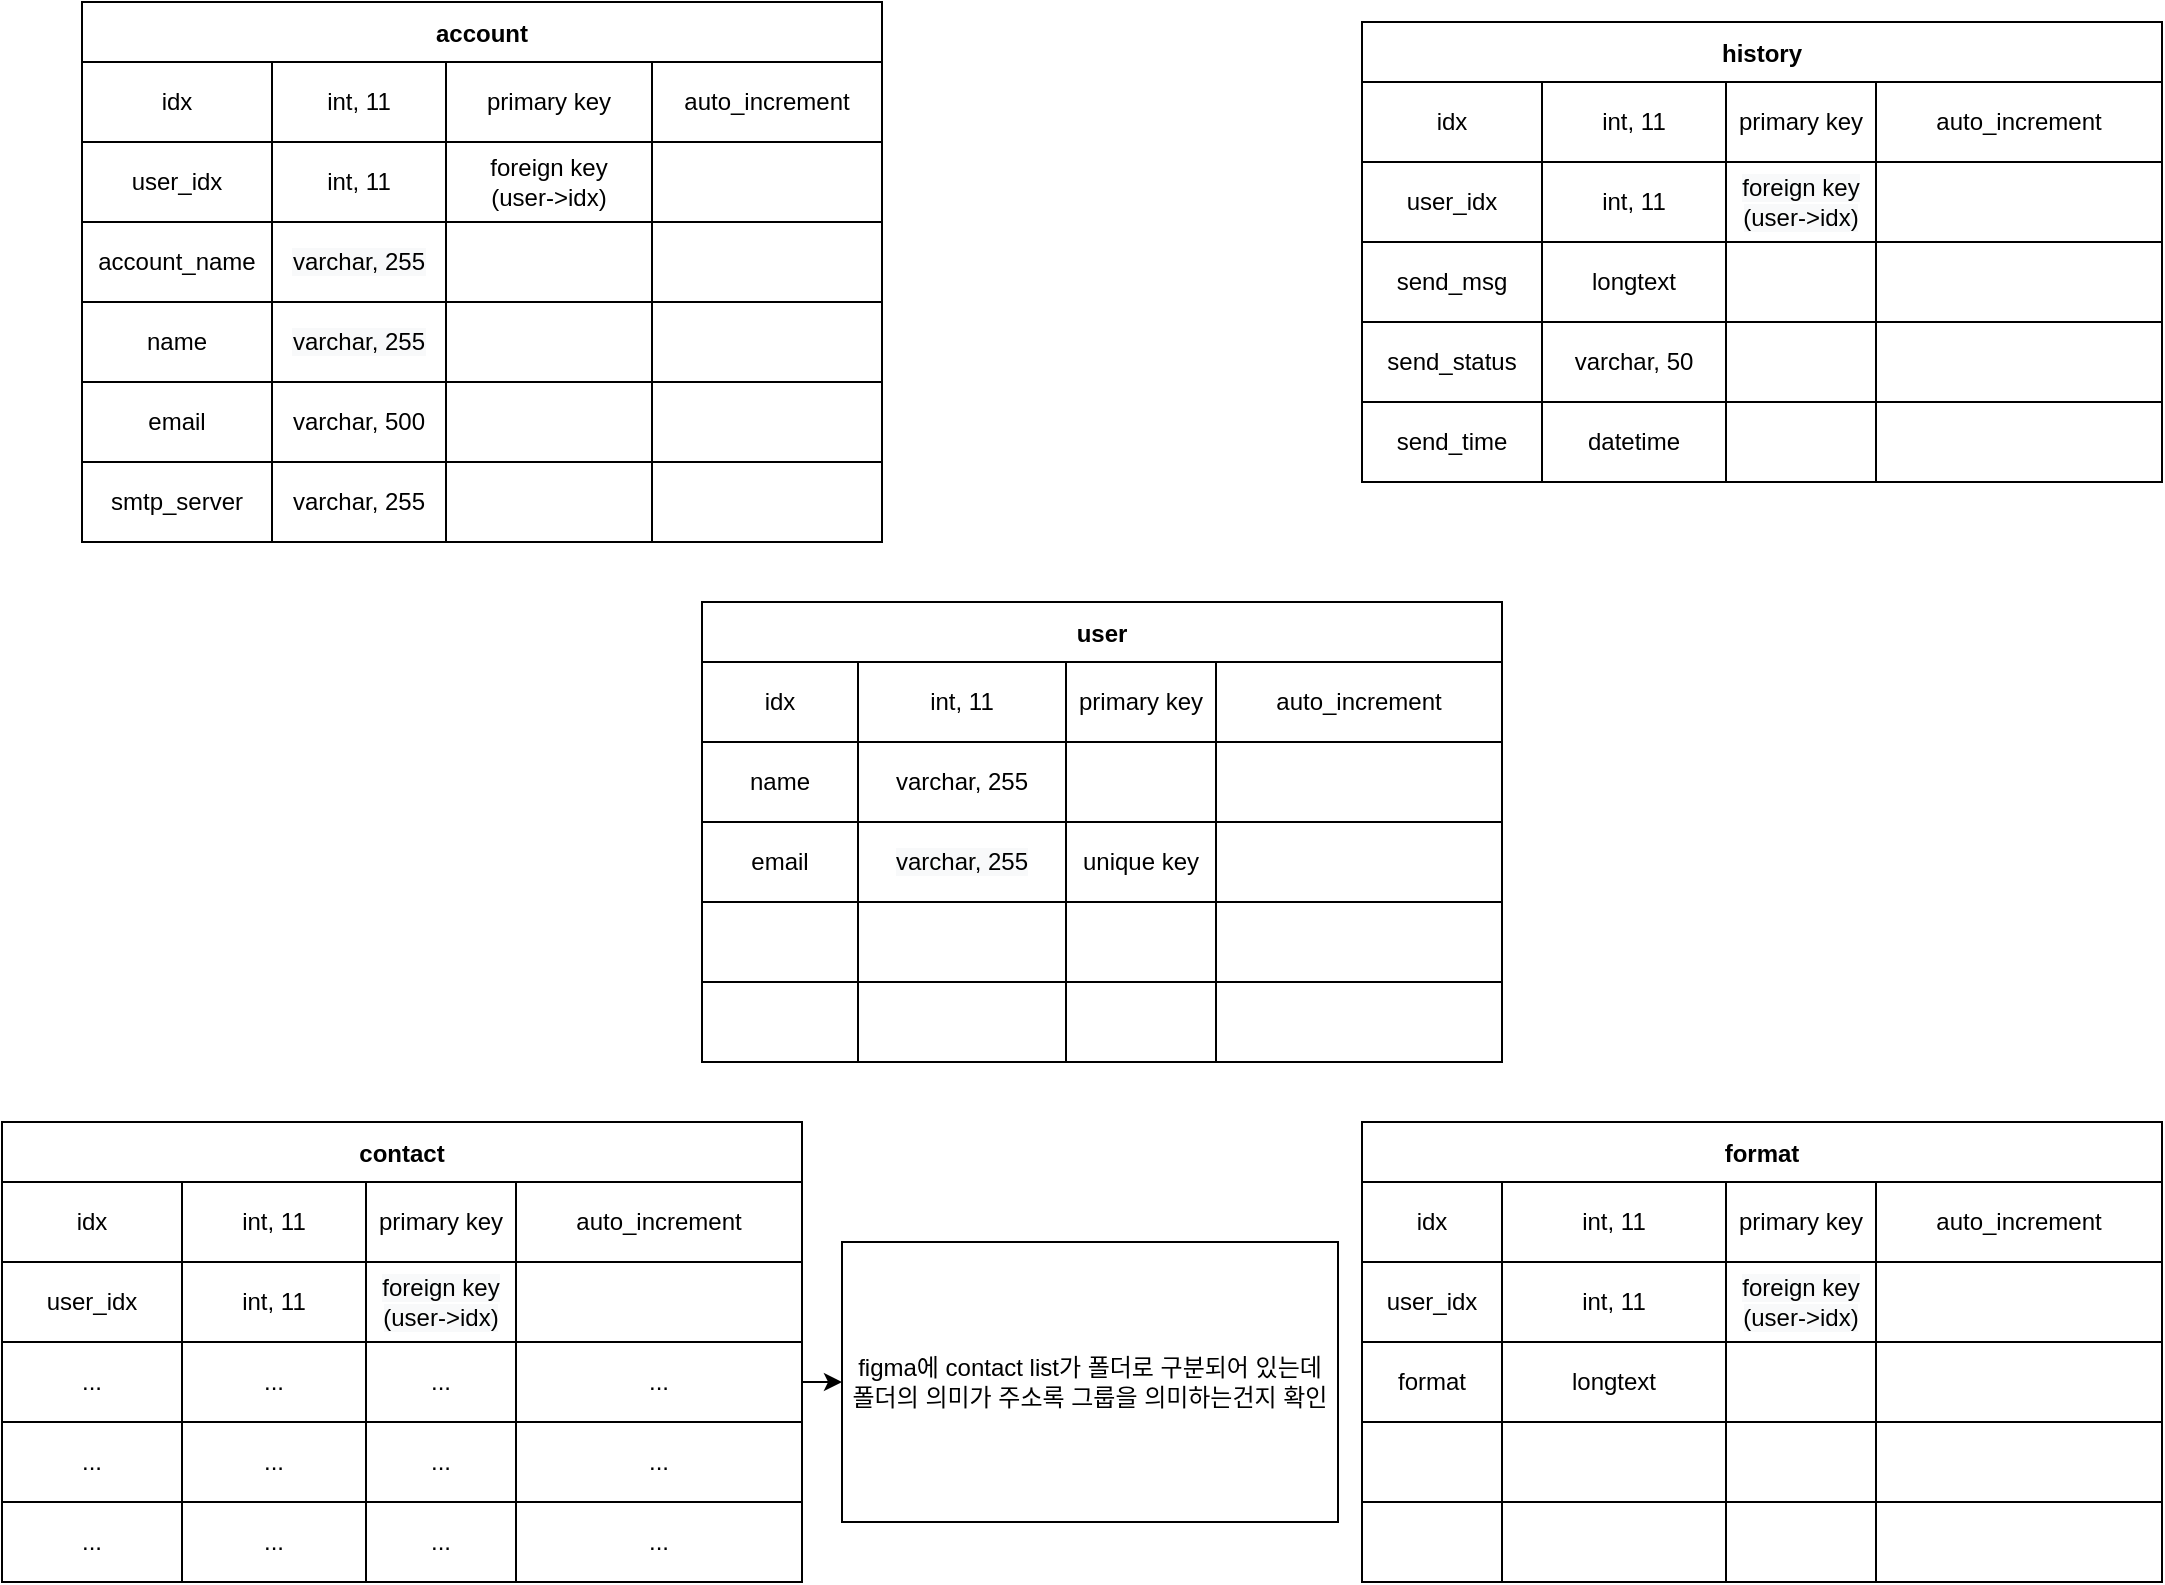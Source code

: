<mxfile version="16.5.6" type="github">
  <diagram id="C5RBs43oDa-KdzZeNtuy" name="Page-1">
    <mxGraphModel dx="1940" dy="977" grid="1" gridSize="10" guides="1" tooltips="1" connect="1" arrows="1" fold="1" page="1" pageScale="1" pageWidth="1169" pageHeight="827" math="0" shadow="0">
      <root>
        <mxCell id="WIyWlLk6GJQsqaUBKTNV-0" />
        <mxCell id="WIyWlLk6GJQsqaUBKTNV-1" parent="WIyWlLk6GJQsqaUBKTNV-0" />
        <mxCell id="2FO-cbHF64QwQG2iVxsK-18" value="figma에 contact list가 폴더로 구분되어 있는데 &lt;br&gt;폴더의 의미가 주소록 그룹을 의미하는건지 확인" style="rounded=0;whiteSpace=wrap;html=1;" vertex="1" parent="WIyWlLk6GJQsqaUBKTNV-1">
          <mxGeometry x="470" y="630" width="248" height="140" as="geometry" />
        </mxCell>
        <mxCell id="2FO-cbHF64QwQG2iVxsK-30" value="user" style="shape=table;startSize=30;container=1;collapsible=0;childLayout=tableLayout;fontStyle=1;align=center;" vertex="1" parent="WIyWlLk6GJQsqaUBKTNV-1">
          <mxGeometry x="400" y="310" width="400" height="230" as="geometry" />
        </mxCell>
        <mxCell id="2FO-cbHF64QwQG2iVxsK-31" value="" style="shape=tableRow;horizontal=0;startSize=0;swimlaneHead=0;swimlaneBody=0;top=0;left=0;bottom=0;right=0;collapsible=0;dropTarget=0;fillColor=none;points=[[0,0.5],[1,0.5]];portConstraint=eastwest;" vertex="1" parent="2FO-cbHF64QwQG2iVxsK-30">
          <mxGeometry y="30" width="400" height="40" as="geometry" />
        </mxCell>
        <mxCell id="2FO-cbHF64QwQG2iVxsK-32" value="idx" style="shape=partialRectangle;html=1;whiteSpace=wrap;connectable=0;fillColor=none;top=0;left=0;bottom=0;right=0;overflow=hidden;" vertex="1" parent="2FO-cbHF64QwQG2iVxsK-31">
          <mxGeometry width="78" height="40" as="geometry">
            <mxRectangle width="78" height="40" as="alternateBounds" />
          </mxGeometry>
        </mxCell>
        <mxCell id="2FO-cbHF64QwQG2iVxsK-33" value="int, 11" style="shape=partialRectangle;html=1;whiteSpace=wrap;connectable=0;fillColor=none;top=0;left=0;bottom=0;right=0;overflow=hidden;" vertex="1" parent="2FO-cbHF64QwQG2iVxsK-31">
          <mxGeometry x="78" width="104" height="40" as="geometry">
            <mxRectangle width="104" height="40" as="alternateBounds" />
          </mxGeometry>
        </mxCell>
        <mxCell id="2FO-cbHF64QwQG2iVxsK-34" value="primary key" style="shape=partialRectangle;html=1;whiteSpace=wrap;connectable=0;fillColor=none;top=0;left=0;bottom=0;right=0;overflow=hidden;" vertex="1" parent="2FO-cbHF64QwQG2iVxsK-31">
          <mxGeometry x="182" width="75" height="40" as="geometry">
            <mxRectangle width="75" height="40" as="alternateBounds" />
          </mxGeometry>
        </mxCell>
        <mxCell id="2FO-cbHF64QwQG2iVxsK-80" value="auto_increment" style="shape=partialRectangle;html=1;whiteSpace=wrap;connectable=0;fillColor=none;top=0;left=0;bottom=0;right=0;overflow=hidden;" vertex="1" parent="2FO-cbHF64QwQG2iVxsK-31">
          <mxGeometry x="257" width="143" height="40" as="geometry">
            <mxRectangle width="143" height="40" as="alternateBounds" />
          </mxGeometry>
        </mxCell>
        <mxCell id="2FO-cbHF64QwQG2iVxsK-54" value="" style="shape=tableRow;horizontal=0;startSize=0;swimlaneHead=0;swimlaneBody=0;top=0;left=0;bottom=0;right=0;collapsible=0;dropTarget=0;fillColor=none;points=[[0,0.5],[1,0.5]];portConstraint=eastwest;" vertex="1" parent="2FO-cbHF64QwQG2iVxsK-30">
          <mxGeometry y="70" width="400" height="40" as="geometry" />
        </mxCell>
        <mxCell id="2FO-cbHF64QwQG2iVxsK-55" value="name" style="shape=partialRectangle;html=1;whiteSpace=wrap;connectable=0;fillColor=none;top=0;left=0;bottom=0;right=0;overflow=hidden;" vertex="1" parent="2FO-cbHF64QwQG2iVxsK-54">
          <mxGeometry width="78" height="40" as="geometry">
            <mxRectangle width="78" height="40" as="alternateBounds" />
          </mxGeometry>
        </mxCell>
        <mxCell id="2FO-cbHF64QwQG2iVxsK-56" value="varchar, 255" style="shape=partialRectangle;html=1;whiteSpace=wrap;connectable=0;fillColor=none;top=0;left=0;bottom=0;right=0;overflow=hidden;" vertex="1" parent="2FO-cbHF64QwQG2iVxsK-54">
          <mxGeometry x="78" width="104" height="40" as="geometry">
            <mxRectangle width="104" height="40" as="alternateBounds" />
          </mxGeometry>
        </mxCell>
        <mxCell id="2FO-cbHF64QwQG2iVxsK-57" value="" style="shape=partialRectangle;html=1;whiteSpace=wrap;connectable=0;fillColor=none;top=0;left=0;bottom=0;right=0;overflow=hidden;" vertex="1" parent="2FO-cbHF64QwQG2iVxsK-54">
          <mxGeometry x="182" width="75" height="40" as="geometry">
            <mxRectangle width="75" height="40" as="alternateBounds" />
          </mxGeometry>
        </mxCell>
        <mxCell id="2FO-cbHF64QwQG2iVxsK-81" style="shape=partialRectangle;html=1;whiteSpace=wrap;connectable=0;fillColor=none;top=0;left=0;bottom=0;right=0;overflow=hidden;" vertex="1" parent="2FO-cbHF64QwQG2iVxsK-54">
          <mxGeometry x="257" width="143" height="40" as="geometry">
            <mxRectangle width="143" height="40" as="alternateBounds" />
          </mxGeometry>
        </mxCell>
        <mxCell id="2FO-cbHF64QwQG2iVxsK-35" value="" style="shape=tableRow;horizontal=0;startSize=0;swimlaneHead=0;swimlaneBody=0;top=0;left=0;bottom=0;right=0;collapsible=0;dropTarget=0;fillColor=none;points=[[0,0.5],[1,0.5]];portConstraint=eastwest;" vertex="1" parent="2FO-cbHF64QwQG2iVxsK-30">
          <mxGeometry y="110" width="400" height="40" as="geometry" />
        </mxCell>
        <mxCell id="2FO-cbHF64QwQG2iVxsK-36" value="email" style="shape=partialRectangle;html=1;whiteSpace=wrap;connectable=0;fillColor=none;top=0;left=0;bottom=0;right=0;overflow=hidden;" vertex="1" parent="2FO-cbHF64QwQG2iVxsK-35">
          <mxGeometry width="78" height="40" as="geometry">
            <mxRectangle width="78" height="40" as="alternateBounds" />
          </mxGeometry>
        </mxCell>
        <mxCell id="2FO-cbHF64QwQG2iVxsK-37" value="&lt;meta charset=&quot;utf-8&quot;&gt;&lt;span style=&quot;color: rgb(0, 0, 0); font-family: helvetica; font-size: 12px; font-style: normal; font-weight: 400; letter-spacing: normal; text-align: center; text-indent: 0px; text-transform: none; word-spacing: 0px; background-color: rgb(248, 249, 250); display: inline; float: none;&quot;&gt;varchar, 255&lt;/span&gt;" style="shape=partialRectangle;html=1;whiteSpace=wrap;connectable=0;fillColor=none;top=0;left=0;bottom=0;right=0;overflow=hidden;" vertex="1" parent="2FO-cbHF64QwQG2iVxsK-35">
          <mxGeometry x="78" width="104" height="40" as="geometry">
            <mxRectangle width="104" height="40" as="alternateBounds" />
          </mxGeometry>
        </mxCell>
        <mxCell id="2FO-cbHF64QwQG2iVxsK-38" value="&lt;span&gt;unique key&lt;/span&gt;" style="shape=partialRectangle;html=1;whiteSpace=wrap;connectable=0;fillColor=none;top=0;left=0;bottom=0;right=0;overflow=hidden;" vertex="1" parent="2FO-cbHF64QwQG2iVxsK-35">
          <mxGeometry x="182" width="75" height="40" as="geometry">
            <mxRectangle width="75" height="40" as="alternateBounds" />
          </mxGeometry>
        </mxCell>
        <mxCell id="2FO-cbHF64QwQG2iVxsK-82" style="shape=partialRectangle;html=1;whiteSpace=wrap;connectable=0;fillColor=none;top=0;left=0;bottom=0;right=0;overflow=hidden;" vertex="1" parent="2FO-cbHF64QwQG2iVxsK-35">
          <mxGeometry x="257" width="143" height="40" as="geometry">
            <mxRectangle width="143" height="40" as="alternateBounds" />
          </mxGeometry>
        </mxCell>
        <mxCell id="2FO-cbHF64QwQG2iVxsK-39" value="" style="shape=tableRow;horizontal=0;startSize=0;swimlaneHead=0;swimlaneBody=0;top=0;left=0;bottom=0;right=0;collapsible=0;dropTarget=0;fillColor=none;points=[[0,0.5],[1,0.5]];portConstraint=eastwest;" vertex="1" parent="2FO-cbHF64QwQG2iVxsK-30">
          <mxGeometry y="150" width="400" height="40" as="geometry" />
        </mxCell>
        <mxCell id="2FO-cbHF64QwQG2iVxsK-40" value="" style="shape=partialRectangle;html=1;whiteSpace=wrap;connectable=0;fillColor=none;top=0;left=0;bottom=0;right=0;overflow=hidden;" vertex="1" parent="2FO-cbHF64QwQG2iVxsK-39">
          <mxGeometry width="78" height="40" as="geometry">
            <mxRectangle width="78" height="40" as="alternateBounds" />
          </mxGeometry>
        </mxCell>
        <mxCell id="2FO-cbHF64QwQG2iVxsK-41" value="" style="shape=partialRectangle;html=1;whiteSpace=wrap;connectable=0;fillColor=none;top=0;left=0;bottom=0;right=0;overflow=hidden;" vertex="1" parent="2FO-cbHF64QwQG2iVxsK-39">
          <mxGeometry x="78" width="104" height="40" as="geometry">
            <mxRectangle width="104" height="40" as="alternateBounds" />
          </mxGeometry>
        </mxCell>
        <mxCell id="2FO-cbHF64QwQG2iVxsK-42" value="" style="shape=partialRectangle;html=1;whiteSpace=wrap;connectable=0;fillColor=none;top=0;left=0;bottom=0;right=0;overflow=hidden;" vertex="1" parent="2FO-cbHF64QwQG2iVxsK-39">
          <mxGeometry x="182" width="75" height="40" as="geometry">
            <mxRectangle width="75" height="40" as="alternateBounds" />
          </mxGeometry>
        </mxCell>
        <mxCell id="2FO-cbHF64QwQG2iVxsK-83" style="shape=partialRectangle;html=1;whiteSpace=wrap;connectable=0;fillColor=none;top=0;left=0;bottom=0;right=0;overflow=hidden;" vertex="1" parent="2FO-cbHF64QwQG2iVxsK-39">
          <mxGeometry x="257" width="143" height="40" as="geometry">
            <mxRectangle width="143" height="40" as="alternateBounds" />
          </mxGeometry>
        </mxCell>
        <mxCell id="2FO-cbHF64QwQG2iVxsK-50" value="" style="shape=tableRow;horizontal=0;startSize=0;swimlaneHead=0;swimlaneBody=0;top=0;left=0;bottom=0;right=0;collapsible=0;dropTarget=0;fillColor=none;points=[[0,0.5],[1,0.5]];portConstraint=eastwest;" vertex="1" parent="2FO-cbHF64QwQG2iVxsK-30">
          <mxGeometry y="190" width="400" height="40" as="geometry" />
        </mxCell>
        <mxCell id="2FO-cbHF64QwQG2iVxsK-51" value="" style="shape=partialRectangle;html=1;whiteSpace=wrap;connectable=0;fillColor=none;top=0;left=0;bottom=0;right=0;overflow=hidden;" vertex="1" parent="2FO-cbHF64QwQG2iVxsK-50">
          <mxGeometry width="78" height="40" as="geometry">
            <mxRectangle width="78" height="40" as="alternateBounds" />
          </mxGeometry>
        </mxCell>
        <mxCell id="2FO-cbHF64QwQG2iVxsK-52" value="" style="shape=partialRectangle;html=1;whiteSpace=wrap;connectable=0;fillColor=none;top=0;left=0;bottom=0;right=0;overflow=hidden;" vertex="1" parent="2FO-cbHF64QwQG2iVxsK-50">
          <mxGeometry x="78" width="104" height="40" as="geometry">
            <mxRectangle width="104" height="40" as="alternateBounds" />
          </mxGeometry>
        </mxCell>
        <mxCell id="2FO-cbHF64QwQG2iVxsK-53" value="" style="shape=partialRectangle;html=1;whiteSpace=wrap;connectable=0;fillColor=none;top=0;left=0;bottom=0;right=0;overflow=hidden;" vertex="1" parent="2FO-cbHF64QwQG2iVxsK-50">
          <mxGeometry x="182" width="75" height="40" as="geometry">
            <mxRectangle width="75" height="40" as="alternateBounds" />
          </mxGeometry>
        </mxCell>
        <mxCell id="2FO-cbHF64QwQG2iVxsK-84" style="shape=partialRectangle;html=1;whiteSpace=wrap;connectable=0;fillColor=none;top=0;left=0;bottom=0;right=0;overflow=hidden;" vertex="1" parent="2FO-cbHF64QwQG2iVxsK-50">
          <mxGeometry x="257" width="143" height="40" as="geometry">
            <mxRectangle width="143" height="40" as="alternateBounds" />
          </mxGeometry>
        </mxCell>
        <mxCell id="2FO-cbHF64QwQG2iVxsK-88" value="account" style="shape=table;startSize=30;container=1;collapsible=0;childLayout=tableLayout;fontStyle=1;align=center;" vertex="1" parent="WIyWlLk6GJQsqaUBKTNV-1">
          <mxGeometry x="90" y="10" width="400" height="270" as="geometry" />
        </mxCell>
        <mxCell id="2FO-cbHF64QwQG2iVxsK-89" value="" style="shape=tableRow;horizontal=0;startSize=0;swimlaneHead=0;swimlaneBody=0;top=0;left=0;bottom=0;right=0;collapsible=0;dropTarget=0;fillColor=none;points=[[0,0.5],[1,0.5]];portConstraint=eastwest;" vertex="1" parent="2FO-cbHF64QwQG2iVxsK-88">
          <mxGeometry y="30" width="400" height="40" as="geometry" />
        </mxCell>
        <mxCell id="2FO-cbHF64QwQG2iVxsK-90" value="idx" style="shape=partialRectangle;html=1;whiteSpace=wrap;connectable=0;fillColor=none;top=0;left=0;bottom=0;right=0;overflow=hidden;" vertex="1" parent="2FO-cbHF64QwQG2iVxsK-89">
          <mxGeometry width="95" height="40" as="geometry">
            <mxRectangle width="95" height="40" as="alternateBounds" />
          </mxGeometry>
        </mxCell>
        <mxCell id="2FO-cbHF64QwQG2iVxsK-91" value="int, 11" style="shape=partialRectangle;html=1;whiteSpace=wrap;connectable=0;fillColor=none;top=0;left=0;bottom=0;right=0;overflow=hidden;" vertex="1" parent="2FO-cbHF64QwQG2iVxsK-89">
          <mxGeometry x="95" width="87" height="40" as="geometry">
            <mxRectangle width="87" height="40" as="alternateBounds" />
          </mxGeometry>
        </mxCell>
        <mxCell id="2FO-cbHF64QwQG2iVxsK-92" value="primary key" style="shape=partialRectangle;html=1;whiteSpace=wrap;connectable=0;fillColor=none;top=0;left=0;bottom=0;right=0;overflow=hidden;" vertex="1" parent="2FO-cbHF64QwQG2iVxsK-89">
          <mxGeometry x="182" width="103" height="40" as="geometry">
            <mxRectangle width="103" height="40" as="alternateBounds" />
          </mxGeometry>
        </mxCell>
        <mxCell id="2FO-cbHF64QwQG2iVxsK-93" value="auto_increment" style="shape=partialRectangle;html=1;whiteSpace=wrap;connectable=0;fillColor=none;top=0;left=0;bottom=0;right=0;overflow=hidden;" vertex="1" parent="2FO-cbHF64QwQG2iVxsK-89">
          <mxGeometry x="285" width="115" height="40" as="geometry">
            <mxRectangle width="115" height="40" as="alternateBounds" />
          </mxGeometry>
        </mxCell>
        <mxCell id="2FO-cbHF64QwQG2iVxsK-94" value="" style="shape=tableRow;horizontal=0;startSize=0;swimlaneHead=0;swimlaneBody=0;top=0;left=0;bottom=0;right=0;collapsible=0;dropTarget=0;fillColor=none;points=[[0,0.5],[1,0.5]];portConstraint=eastwest;" vertex="1" parent="2FO-cbHF64QwQG2iVxsK-88">
          <mxGeometry y="70" width="400" height="40" as="geometry" />
        </mxCell>
        <mxCell id="2FO-cbHF64QwQG2iVxsK-95" value="user_idx" style="shape=partialRectangle;html=1;whiteSpace=wrap;connectable=0;fillColor=none;top=0;left=0;bottom=0;right=0;overflow=hidden;" vertex="1" parent="2FO-cbHF64QwQG2iVxsK-94">
          <mxGeometry width="95" height="40" as="geometry">
            <mxRectangle width="95" height="40" as="alternateBounds" />
          </mxGeometry>
        </mxCell>
        <mxCell id="2FO-cbHF64QwQG2iVxsK-96" value="int, 11" style="shape=partialRectangle;html=1;whiteSpace=wrap;connectable=0;fillColor=none;top=0;left=0;bottom=0;right=0;overflow=hidden;" vertex="1" parent="2FO-cbHF64QwQG2iVxsK-94">
          <mxGeometry x="95" width="87" height="40" as="geometry">
            <mxRectangle width="87" height="40" as="alternateBounds" />
          </mxGeometry>
        </mxCell>
        <mxCell id="2FO-cbHF64QwQG2iVxsK-97" value="foreign key&lt;br&gt;(user-&amp;gt;idx)" style="shape=partialRectangle;html=1;whiteSpace=wrap;connectable=0;fillColor=none;top=0;left=0;bottom=0;right=0;overflow=hidden;" vertex="1" parent="2FO-cbHF64QwQG2iVxsK-94">
          <mxGeometry x="182" width="103" height="40" as="geometry">
            <mxRectangle width="103" height="40" as="alternateBounds" />
          </mxGeometry>
        </mxCell>
        <mxCell id="2FO-cbHF64QwQG2iVxsK-98" style="shape=partialRectangle;html=1;whiteSpace=wrap;connectable=0;fillColor=none;top=0;left=0;bottom=0;right=0;overflow=hidden;" vertex="1" parent="2FO-cbHF64QwQG2iVxsK-94">
          <mxGeometry x="285" width="115" height="40" as="geometry">
            <mxRectangle width="115" height="40" as="alternateBounds" />
          </mxGeometry>
        </mxCell>
        <mxCell id="2FO-cbHF64QwQG2iVxsK-99" value="" style="shape=tableRow;horizontal=0;startSize=0;swimlaneHead=0;swimlaneBody=0;top=0;left=0;bottom=0;right=0;collapsible=0;dropTarget=0;fillColor=none;points=[[0,0.5],[1,0.5]];portConstraint=eastwest;" vertex="1" parent="2FO-cbHF64QwQG2iVxsK-88">
          <mxGeometry y="110" width="400" height="40" as="geometry" />
        </mxCell>
        <mxCell id="2FO-cbHF64QwQG2iVxsK-100" value="account_name" style="shape=partialRectangle;html=1;whiteSpace=wrap;connectable=0;fillColor=none;top=0;left=0;bottom=0;right=0;overflow=hidden;" vertex="1" parent="2FO-cbHF64QwQG2iVxsK-99">
          <mxGeometry width="95" height="40" as="geometry">
            <mxRectangle width="95" height="40" as="alternateBounds" />
          </mxGeometry>
        </mxCell>
        <mxCell id="2FO-cbHF64QwQG2iVxsK-101" value="&lt;meta charset=&quot;utf-8&quot;&gt;&lt;span style=&quot;color: rgb(0, 0, 0); font-family: helvetica; font-size: 12px; font-style: normal; font-weight: 400; letter-spacing: normal; text-align: center; text-indent: 0px; text-transform: none; word-spacing: 0px; background-color: rgb(248, 249, 250); display: inline; float: none;&quot;&gt;varchar, 255&lt;/span&gt;" style="shape=partialRectangle;html=1;whiteSpace=wrap;connectable=0;fillColor=none;top=0;left=0;bottom=0;right=0;overflow=hidden;" vertex="1" parent="2FO-cbHF64QwQG2iVxsK-99">
          <mxGeometry x="95" width="87" height="40" as="geometry">
            <mxRectangle width="87" height="40" as="alternateBounds" />
          </mxGeometry>
        </mxCell>
        <mxCell id="2FO-cbHF64QwQG2iVxsK-102" value="" style="shape=partialRectangle;html=1;whiteSpace=wrap;connectable=0;fillColor=none;top=0;left=0;bottom=0;right=0;overflow=hidden;" vertex="1" parent="2FO-cbHF64QwQG2iVxsK-99">
          <mxGeometry x="182" width="103" height="40" as="geometry">
            <mxRectangle width="103" height="40" as="alternateBounds" />
          </mxGeometry>
        </mxCell>
        <mxCell id="2FO-cbHF64QwQG2iVxsK-103" style="shape=partialRectangle;html=1;whiteSpace=wrap;connectable=0;fillColor=none;top=0;left=0;bottom=0;right=0;overflow=hidden;" vertex="1" parent="2FO-cbHF64QwQG2iVxsK-99">
          <mxGeometry x="285" width="115" height="40" as="geometry">
            <mxRectangle width="115" height="40" as="alternateBounds" />
          </mxGeometry>
        </mxCell>
        <mxCell id="2FO-cbHF64QwQG2iVxsK-104" value="" style="shape=tableRow;horizontal=0;startSize=0;swimlaneHead=0;swimlaneBody=0;top=0;left=0;bottom=0;right=0;collapsible=0;dropTarget=0;fillColor=none;points=[[0,0.5],[1,0.5]];portConstraint=eastwest;" vertex="1" parent="2FO-cbHF64QwQG2iVxsK-88">
          <mxGeometry y="150" width="400" height="40" as="geometry" />
        </mxCell>
        <mxCell id="2FO-cbHF64QwQG2iVxsK-105" value="name" style="shape=partialRectangle;html=1;whiteSpace=wrap;connectable=0;fillColor=none;top=0;left=0;bottom=0;right=0;overflow=hidden;" vertex="1" parent="2FO-cbHF64QwQG2iVxsK-104">
          <mxGeometry width="95" height="40" as="geometry">
            <mxRectangle width="95" height="40" as="alternateBounds" />
          </mxGeometry>
        </mxCell>
        <mxCell id="2FO-cbHF64QwQG2iVxsK-106" value="&lt;meta charset=&quot;utf-8&quot;&gt;&lt;span style=&quot;color: rgb(0, 0, 0); font-family: helvetica; font-size: 12px; font-style: normal; font-weight: 400; letter-spacing: normal; text-align: center; text-indent: 0px; text-transform: none; word-spacing: 0px; background-color: rgb(248, 249, 250); display: inline; float: none;&quot;&gt;varchar, 255&lt;/span&gt;" style="shape=partialRectangle;html=1;whiteSpace=wrap;connectable=0;fillColor=none;top=0;left=0;bottom=0;right=0;overflow=hidden;" vertex="1" parent="2FO-cbHF64QwQG2iVxsK-104">
          <mxGeometry x="95" width="87" height="40" as="geometry">
            <mxRectangle width="87" height="40" as="alternateBounds" />
          </mxGeometry>
        </mxCell>
        <mxCell id="2FO-cbHF64QwQG2iVxsK-107" value="" style="shape=partialRectangle;html=1;whiteSpace=wrap;connectable=0;fillColor=none;top=0;left=0;bottom=0;right=0;overflow=hidden;" vertex="1" parent="2FO-cbHF64QwQG2iVxsK-104">
          <mxGeometry x="182" width="103" height="40" as="geometry">
            <mxRectangle width="103" height="40" as="alternateBounds" />
          </mxGeometry>
        </mxCell>
        <mxCell id="2FO-cbHF64QwQG2iVxsK-108" style="shape=partialRectangle;html=1;whiteSpace=wrap;connectable=0;fillColor=none;top=0;left=0;bottom=0;right=0;overflow=hidden;" vertex="1" parent="2FO-cbHF64QwQG2iVxsK-104">
          <mxGeometry x="285" width="115" height="40" as="geometry">
            <mxRectangle width="115" height="40" as="alternateBounds" />
          </mxGeometry>
        </mxCell>
        <mxCell id="2FO-cbHF64QwQG2iVxsK-109" value="" style="shape=tableRow;horizontal=0;startSize=0;swimlaneHead=0;swimlaneBody=0;top=0;left=0;bottom=0;right=0;collapsible=0;dropTarget=0;fillColor=none;points=[[0,0.5],[1,0.5]];portConstraint=eastwest;" vertex="1" parent="2FO-cbHF64QwQG2iVxsK-88">
          <mxGeometry y="190" width="400" height="40" as="geometry" />
        </mxCell>
        <mxCell id="2FO-cbHF64QwQG2iVxsK-110" value="email" style="shape=partialRectangle;html=1;whiteSpace=wrap;connectable=0;fillColor=none;top=0;left=0;bottom=0;right=0;overflow=hidden;" vertex="1" parent="2FO-cbHF64QwQG2iVxsK-109">
          <mxGeometry width="95" height="40" as="geometry">
            <mxRectangle width="95" height="40" as="alternateBounds" />
          </mxGeometry>
        </mxCell>
        <mxCell id="2FO-cbHF64QwQG2iVxsK-111" value="&lt;span style=&quot;font-family: &amp;#34;helvetica&amp;#34;&quot;&gt;varchar, 500&lt;/span&gt;" style="shape=partialRectangle;html=1;whiteSpace=wrap;connectable=0;fillColor=none;top=0;left=0;bottom=0;right=0;overflow=hidden;" vertex="1" parent="2FO-cbHF64QwQG2iVxsK-109">
          <mxGeometry x="95" width="87" height="40" as="geometry">
            <mxRectangle width="87" height="40" as="alternateBounds" />
          </mxGeometry>
        </mxCell>
        <mxCell id="2FO-cbHF64QwQG2iVxsK-112" value="" style="shape=partialRectangle;html=1;whiteSpace=wrap;connectable=0;fillColor=none;top=0;left=0;bottom=0;right=0;overflow=hidden;" vertex="1" parent="2FO-cbHF64QwQG2iVxsK-109">
          <mxGeometry x="182" width="103" height="40" as="geometry">
            <mxRectangle width="103" height="40" as="alternateBounds" />
          </mxGeometry>
        </mxCell>
        <mxCell id="2FO-cbHF64QwQG2iVxsK-113" style="shape=partialRectangle;html=1;whiteSpace=wrap;connectable=0;fillColor=none;top=0;left=0;bottom=0;right=0;overflow=hidden;" vertex="1" parent="2FO-cbHF64QwQG2iVxsK-109">
          <mxGeometry x="285" width="115" height="40" as="geometry">
            <mxRectangle width="115" height="40" as="alternateBounds" />
          </mxGeometry>
        </mxCell>
        <mxCell id="2FO-cbHF64QwQG2iVxsK-115" value="" style="shape=tableRow;horizontal=0;startSize=0;swimlaneHead=0;swimlaneBody=0;top=0;left=0;bottom=0;right=0;collapsible=0;dropTarget=0;fillColor=none;points=[[0,0.5],[1,0.5]];portConstraint=eastwest;" vertex="1" parent="2FO-cbHF64QwQG2iVxsK-88">
          <mxGeometry y="230" width="400" height="40" as="geometry" />
        </mxCell>
        <mxCell id="2FO-cbHF64QwQG2iVxsK-116" value="smtp_server" style="shape=partialRectangle;html=1;whiteSpace=wrap;connectable=0;fillColor=none;top=0;left=0;bottom=0;right=0;overflow=hidden;" vertex="1" parent="2FO-cbHF64QwQG2iVxsK-115">
          <mxGeometry width="95" height="40" as="geometry">
            <mxRectangle width="95" height="40" as="alternateBounds" />
          </mxGeometry>
        </mxCell>
        <mxCell id="2FO-cbHF64QwQG2iVxsK-117" value="&lt;span style=&quot;font-family: &amp;#34;helvetica&amp;#34;&quot;&gt;varchar, 255&lt;/span&gt;" style="shape=partialRectangle;html=1;whiteSpace=wrap;connectable=0;fillColor=none;top=0;left=0;bottom=0;right=0;overflow=hidden;" vertex="1" parent="2FO-cbHF64QwQG2iVxsK-115">
          <mxGeometry x="95" width="87" height="40" as="geometry">
            <mxRectangle width="87" height="40" as="alternateBounds" />
          </mxGeometry>
        </mxCell>
        <mxCell id="2FO-cbHF64QwQG2iVxsK-118" value="" style="shape=partialRectangle;html=1;whiteSpace=wrap;connectable=0;fillColor=none;top=0;left=0;bottom=0;right=0;overflow=hidden;" vertex="1" parent="2FO-cbHF64QwQG2iVxsK-115">
          <mxGeometry x="182" width="103" height="40" as="geometry">
            <mxRectangle width="103" height="40" as="alternateBounds" />
          </mxGeometry>
        </mxCell>
        <mxCell id="2FO-cbHF64QwQG2iVxsK-119" style="shape=partialRectangle;html=1;whiteSpace=wrap;connectable=0;fillColor=none;top=0;left=0;bottom=0;right=0;overflow=hidden;" vertex="1" parent="2FO-cbHF64QwQG2iVxsK-115">
          <mxGeometry x="285" width="115" height="40" as="geometry">
            <mxRectangle width="115" height="40" as="alternateBounds" />
          </mxGeometry>
        </mxCell>
        <mxCell id="2FO-cbHF64QwQG2iVxsK-121" value="format" style="shape=table;startSize=30;container=1;collapsible=0;childLayout=tableLayout;fontStyle=1;align=center;" vertex="1" parent="WIyWlLk6GJQsqaUBKTNV-1">
          <mxGeometry x="730" y="570" width="400" height="230" as="geometry" />
        </mxCell>
        <mxCell id="2FO-cbHF64QwQG2iVxsK-122" value="" style="shape=tableRow;horizontal=0;startSize=0;swimlaneHead=0;swimlaneBody=0;top=0;left=0;bottom=0;right=0;collapsible=0;dropTarget=0;fillColor=none;points=[[0,0.5],[1,0.5]];portConstraint=eastwest;" vertex="1" parent="2FO-cbHF64QwQG2iVxsK-121">
          <mxGeometry y="30" width="400" height="40" as="geometry" />
        </mxCell>
        <mxCell id="2FO-cbHF64QwQG2iVxsK-123" value="idx" style="shape=partialRectangle;html=1;whiteSpace=wrap;connectable=0;fillColor=none;top=0;left=0;bottom=0;right=0;overflow=hidden;" vertex="1" parent="2FO-cbHF64QwQG2iVxsK-122">
          <mxGeometry width="70" height="40" as="geometry">
            <mxRectangle width="70" height="40" as="alternateBounds" />
          </mxGeometry>
        </mxCell>
        <mxCell id="2FO-cbHF64QwQG2iVxsK-124" value="int, 11" style="shape=partialRectangle;html=1;whiteSpace=wrap;connectable=0;fillColor=none;top=0;left=0;bottom=0;right=0;overflow=hidden;" vertex="1" parent="2FO-cbHF64QwQG2iVxsK-122">
          <mxGeometry x="70" width="112" height="40" as="geometry">
            <mxRectangle width="112" height="40" as="alternateBounds" />
          </mxGeometry>
        </mxCell>
        <mxCell id="2FO-cbHF64QwQG2iVxsK-125" value="primary key" style="shape=partialRectangle;html=1;whiteSpace=wrap;connectable=0;fillColor=none;top=0;left=0;bottom=0;right=0;overflow=hidden;" vertex="1" parent="2FO-cbHF64QwQG2iVxsK-122">
          <mxGeometry x="182" width="75" height="40" as="geometry">
            <mxRectangle width="75" height="40" as="alternateBounds" />
          </mxGeometry>
        </mxCell>
        <mxCell id="2FO-cbHF64QwQG2iVxsK-126" value="auto_increment" style="shape=partialRectangle;html=1;whiteSpace=wrap;connectable=0;fillColor=none;top=0;left=0;bottom=0;right=0;overflow=hidden;" vertex="1" parent="2FO-cbHF64QwQG2iVxsK-122">
          <mxGeometry x="257" width="143" height="40" as="geometry">
            <mxRectangle width="143" height="40" as="alternateBounds" />
          </mxGeometry>
        </mxCell>
        <mxCell id="2FO-cbHF64QwQG2iVxsK-127" value="" style="shape=tableRow;horizontal=0;startSize=0;swimlaneHead=0;swimlaneBody=0;top=0;left=0;bottom=0;right=0;collapsible=0;dropTarget=0;fillColor=none;points=[[0,0.5],[1,0.5]];portConstraint=eastwest;" vertex="1" parent="2FO-cbHF64QwQG2iVxsK-121">
          <mxGeometry y="70" width="400" height="40" as="geometry" />
        </mxCell>
        <mxCell id="2FO-cbHF64QwQG2iVxsK-128" value="user_idx" style="shape=partialRectangle;html=1;whiteSpace=wrap;connectable=0;fillColor=none;top=0;left=0;bottom=0;right=0;overflow=hidden;" vertex="1" parent="2FO-cbHF64QwQG2iVxsK-127">
          <mxGeometry width="70" height="40" as="geometry">
            <mxRectangle width="70" height="40" as="alternateBounds" />
          </mxGeometry>
        </mxCell>
        <mxCell id="2FO-cbHF64QwQG2iVxsK-129" value="int, 11" style="shape=partialRectangle;html=1;whiteSpace=wrap;connectable=0;fillColor=none;top=0;left=0;bottom=0;right=0;overflow=hidden;" vertex="1" parent="2FO-cbHF64QwQG2iVxsK-127">
          <mxGeometry x="70" width="112" height="40" as="geometry">
            <mxRectangle width="112" height="40" as="alternateBounds" />
          </mxGeometry>
        </mxCell>
        <mxCell id="2FO-cbHF64QwQG2iVxsK-130" value="&lt;meta charset=&quot;utf-8&quot;&gt;&lt;span style=&quot;color: rgb(0, 0, 0); font-family: helvetica; font-size: 12px; font-style: normal; font-weight: 400; letter-spacing: normal; text-align: center; text-indent: 0px; text-transform: none; word-spacing: 0px; background-color: rgb(248, 249, 250); display: inline; float: none;&quot;&gt;foreign key&lt;/span&gt;&lt;br style=&quot;color: rgb(0, 0, 0); font-family: helvetica; font-size: 12px; font-style: normal; font-weight: 400; letter-spacing: normal; text-align: center; text-indent: 0px; text-transform: none; word-spacing: 0px; background-color: rgb(248, 249, 250);&quot;&gt;&lt;span style=&quot;color: rgb(0, 0, 0); font-family: helvetica; font-size: 12px; font-style: normal; font-weight: 400; letter-spacing: normal; text-align: center; text-indent: 0px; text-transform: none; word-spacing: 0px; background-color: rgb(248, 249, 250); display: inline; float: none;&quot;&gt;(user-&amp;gt;idx)&lt;/span&gt;" style="shape=partialRectangle;html=1;whiteSpace=wrap;connectable=0;fillColor=none;top=0;left=0;bottom=0;right=0;overflow=hidden;" vertex="1" parent="2FO-cbHF64QwQG2iVxsK-127">
          <mxGeometry x="182" width="75" height="40" as="geometry">
            <mxRectangle width="75" height="40" as="alternateBounds" />
          </mxGeometry>
        </mxCell>
        <mxCell id="2FO-cbHF64QwQG2iVxsK-131" style="shape=partialRectangle;html=1;whiteSpace=wrap;connectable=0;fillColor=none;top=0;left=0;bottom=0;right=0;overflow=hidden;" vertex="1" parent="2FO-cbHF64QwQG2iVxsK-127">
          <mxGeometry x="257" width="143" height="40" as="geometry">
            <mxRectangle width="143" height="40" as="alternateBounds" />
          </mxGeometry>
        </mxCell>
        <mxCell id="2FO-cbHF64QwQG2iVxsK-132" value="" style="shape=tableRow;horizontal=0;startSize=0;swimlaneHead=0;swimlaneBody=0;top=0;left=0;bottom=0;right=0;collapsible=0;dropTarget=0;fillColor=none;points=[[0,0.5],[1,0.5]];portConstraint=eastwest;" vertex="1" parent="2FO-cbHF64QwQG2iVxsK-121">
          <mxGeometry y="110" width="400" height="40" as="geometry" />
        </mxCell>
        <mxCell id="2FO-cbHF64QwQG2iVxsK-133" value="format" style="shape=partialRectangle;html=1;whiteSpace=wrap;connectable=0;fillColor=none;top=0;left=0;bottom=0;right=0;overflow=hidden;" vertex="1" parent="2FO-cbHF64QwQG2iVxsK-132">
          <mxGeometry width="70" height="40" as="geometry">
            <mxRectangle width="70" height="40" as="alternateBounds" />
          </mxGeometry>
        </mxCell>
        <mxCell id="2FO-cbHF64QwQG2iVxsK-134" value="longtext" style="shape=partialRectangle;html=1;whiteSpace=wrap;connectable=0;fillColor=none;top=0;left=0;bottom=0;right=0;overflow=hidden;" vertex="1" parent="2FO-cbHF64QwQG2iVxsK-132">
          <mxGeometry x="70" width="112" height="40" as="geometry">
            <mxRectangle width="112" height="40" as="alternateBounds" />
          </mxGeometry>
        </mxCell>
        <mxCell id="2FO-cbHF64QwQG2iVxsK-135" value="" style="shape=partialRectangle;html=1;whiteSpace=wrap;connectable=0;fillColor=none;top=0;left=0;bottom=0;right=0;overflow=hidden;" vertex="1" parent="2FO-cbHF64QwQG2iVxsK-132">
          <mxGeometry x="182" width="75" height="40" as="geometry">
            <mxRectangle width="75" height="40" as="alternateBounds" />
          </mxGeometry>
        </mxCell>
        <mxCell id="2FO-cbHF64QwQG2iVxsK-136" style="shape=partialRectangle;html=1;whiteSpace=wrap;connectable=0;fillColor=none;top=0;left=0;bottom=0;right=0;overflow=hidden;" vertex="1" parent="2FO-cbHF64QwQG2iVxsK-132">
          <mxGeometry x="257" width="143" height="40" as="geometry">
            <mxRectangle width="143" height="40" as="alternateBounds" />
          </mxGeometry>
        </mxCell>
        <mxCell id="2FO-cbHF64QwQG2iVxsK-137" value="" style="shape=tableRow;horizontal=0;startSize=0;swimlaneHead=0;swimlaneBody=0;top=0;left=0;bottom=0;right=0;collapsible=0;dropTarget=0;fillColor=none;points=[[0,0.5],[1,0.5]];portConstraint=eastwest;" vertex="1" parent="2FO-cbHF64QwQG2iVxsK-121">
          <mxGeometry y="150" width="400" height="40" as="geometry" />
        </mxCell>
        <mxCell id="2FO-cbHF64QwQG2iVxsK-138" value="" style="shape=partialRectangle;html=1;whiteSpace=wrap;connectable=0;fillColor=none;top=0;left=0;bottom=0;right=0;overflow=hidden;" vertex="1" parent="2FO-cbHF64QwQG2iVxsK-137">
          <mxGeometry width="70" height="40" as="geometry">
            <mxRectangle width="70" height="40" as="alternateBounds" />
          </mxGeometry>
        </mxCell>
        <mxCell id="2FO-cbHF64QwQG2iVxsK-139" value="" style="shape=partialRectangle;html=1;whiteSpace=wrap;connectable=0;fillColor=none;top=0;left=0;bottom=0;right=0;overflow=hidden;" vertex="1" parent="2FO-cbHF64QwQG2iVxsK-137">
          <mxGeometry x="70" width="112" height="40" as="geometry">
            <mxRectangle width="112" height="40" as="alternateBounds" />
          </mxGeometry>
        </mxCell>
        <mxCell id="2FO-cbHF64QwQG2iVxsK-140" value="" style="shape=partialRectangle;html=1;whiteSpace=wrap;connectable=0;fillColor=none;top=0;left=0;bottom=0;right=0;overflow=hidden;" vertex="1" parent="2FO-cbHF64QwQG2iVxsK-137">
          <mxGeometry x="182" width="75" height="40" as="geometry">
            <mxRectangle width="75" height="40" as="alternateBounds" />
          </mxGeometry>
        </mxCell>
        <mxCell id="2FO-cbHF64QwQG2iVxsK-141" style="shape=partialRectangle;html=1;whiteSpace=wrap;connectable=0;fillColor=none;top=0;left=0;bottom=0;right=0;overflow=hidden;" vertex="1" parent="2FO-cbHF64QwQG2iVxsK-137">
          <mxGeometry x="257" width="143" height="40" as="geometry">
            <mxRectangle width="143" height="40" as="alternateBounds" />
          </mxGeometry>
        </mxCell>
        <mxCell id="2FO-cbHF64QwQG2iVxsK-142" value="" style="shape=tableRow;horizontal=0;startSize=0;swimlaneHead=0;swimlaneBody=0;top=0;left=0;bottom=0;right=0;collapsible=0;dropTarget=0;fillColor=none;points=[[0,0.5],[1,0.5]];portConstraint=eastwest;" vertex="1" parent="2FO-cbHF64QwQG2iVxsK-121">
          <mxGeometry y="190" width="400" height="40" as="geometry" />
        </mxCell>
        <mxCell id="2FO-cbHF64QwQG2iVxsK-143" value="" style="shape=partialRectangle;html=1;whiteSpace=wrap;connectable=0;fillColor=none;top=0;left=0;bottom=0;right=0;overflow=hidden;" vertex="1" parent="2FO-cbHF64QwQG2iVxsK-142">
          <mxGeometry width="70" height="40" as="geometry">
            <mxRectangle width="70" height="40" as="alternateBounds" />
          </mxGeometry>
        </mxCell>
        <mxCell id="2FO-cbHF64QwQG2iVxsK-144" value="" style="shape=partialRectangle;html=1;whiteSpace=wrap;connectable=0;fillColor=none;top=0;left=0;bottom=0;right=0;overflow=hidden;" vertex="1" parent="2FO-cbHF64QwQG2iVxsK-142">
          <mxGeometry x="70" width="112" height="40" as="geometry">
            <mxRectangle width="112" height="40" as="alternateBounds" />
          </mxGeometry>
        </mxCell>
        <mxCell id="2FO-cbHF64QwQG2iVxsK-145" value="" style="shape=partialRectangle;html=1;whiteSpace=wrap;connectable=0;fillColor=none;top=0;left=0;bottom=0;right=0;overflow=hidden;" vertex="1" parent="2FO-cbHF64QwQG2iVxsK-142">
          <mxGeometry x="182" width="75" height="40" as="geometry">
            <mxRectangle width="75" height="40" as="alternateBounds" />
          </mxGeometry>
        </mxCell>
        <mxCell id="2FO-cbHF64QwQG2iVxsK-146" style="shape=partialRectangle;html=1;whiteSpace=wrap;connectable=0;fillColor=none;top=0;left=0;bottom=0;right=0;overflow=hidden;" vertex="1" parent="2FO-cbHF64QwQG2iVxsK-142">
          <mxGeometry x="257" width="143" height="40" as="geometry">
            <mxRectangle width="143" height="40" as="alternateBounds" />
          </mxGeometry>
        </mxCell>
        <mxCell id="2FO-cbHF64QwQG2iVxsK-151" value="history" style="shape=table;startSize=30;container=1;collapsible=0;childLayout=tableLayout;fontStyle=1;align=center;" vertex="1" parent="WIyWlLk6GJQsqaUBKTNV-1">
          <mxGeometry x="730" y="20" width="400" height="230" as="geometry" />
        </mxCell>
        <mxCell id="2FO-cbHF64QwQG2iVxsK-152" value="" style="shape=tableRow;horizontal=0;startSize=0;swimlaneHead=0;swimlaneBody=0;top=0;left=0;bottom=0;right=0;collapsible=0;dropTarget=0;fillColor=none;points=[[0,0.5],[1,0.5]];portConstraint=eastwest;" vertex="1" parent="2FO-cbHF64QwQG2iVxsK-151">
          <mxGeometry y="30" width="400" height="40" as="geometry" />
        </mxCell>
        <mxCell id="2FO-cbHF64QwQG2iVxsK-153" value="idx" style="shape=partialRectangle;html=1;whiteSpace=wrap;connectable=0;fillColor=none;top=0;left=0;bottom=0;right=0;overflow=hidden;" vertex="1" parent="2FO-cbHF64QwQG2iVxsK-152">
          <mxGeometry width="90" height="40" as="geometry">
            <mxRectangle width="90" height="40" as="alternateBounds" />
          </mxGeometry>
        </mxCell>
        <mxCell id="2FO-cbHF64QwQG2iVxsK-154" value="int, 11" style="shape=partialRectangle;html=1;whiteSpace=wrap;connectable=0;fillColor=none;top=0;left=0;bottom=0;right=0;overflow=hidden;" vertex="1" parent="2FO-cbHF64QwQG2iVxsK-152">
          <mxGeometry x="90" width="92" height="40" as="geometry">
            <mxRectangle width="92" height="40" as="alternateBounds" />
          </mxGeometry>
        </mxCell>
        <mxCell id="2FO-cbHF64QwQG2iVxsK-155" value="primary key" style="shape=partialRectangle;html=1;whiteSpace=wrap;connectable=0;fillColor=none;top=0;left=0;bottom=0;right=0;overflow=hidden;" vertex="1" parent="2FO-cbHF64QwQG2iVxsK-152">
          <mxGeometry x="182" width="75" height="40" as="geometry">
            <mxRectangle width="75" height="40" as="alternateBounds" />
          </mxGeometry>
        </mxCell>
        <mxCell id="2FO-cbHF64QwQG2iVxsK-156" value="auto_increment" style="shape=partialRectangle;html=1;whiteSpace=wrap;connectable=0;fillColor=none;top=0;left=0;bottom=0;right=0;overflow=hidden;" vertex="1" parent="2FO-cbHF64QwQG2iVxsK-152">
          <mxGeometry x="257" width="143" height="40" as="geometry">
            <mxRectangle width="143" height="40" as="alternateBounds" />
          </mxGeometry>
        </mxCell>
        <mxCell id="2FO-cbHF64QwQG2iVxsK-157" value="" style="shape=tableRow;horizontal=0;startSize=0;swimlaneHead=0;swimlaneBody=0;top=0;left=0;bottom=0;right=0;collapsible=0;dropTarget=0;fillColor=none;points=[[0,0.5],[1,0.5]];portConstraint=eastwest;" vertex="1" parent="2FO-cbHF64QwQG2iVxsK-151">
          <mxGeometry y="70" width="400" height="40" as="geometry" />
        </mxCell>
        <mxCell id="2FO-cbHF64QwQG2iVxsK-158" value="user_idx" style="shape=partialRectangle;html=1;whiteSpace=wrap;connectable=0;fillColor=none;top=0;left=0;bottom=0;right=0;overflow=hidden;" vertex="1" parent="2FO-cbHF64QwQG2iVxsK-157">
          <mxGeometry width="90" height="40" as="geometry">
            <mxRectangle width="90" height="40" as="alternateBounds" />
          </mxGeometry>
        </mxCell>
        <mxCell id="2FO-cbHF64QwQG2iVxsK-159" value="int, 11" style="shape=partialRectangle;html=1;whiteSpace=wrap;connectable=0;fillColor=none;top=0;left=0;bottom=0;right=0;overflow=hidden;" vertex="1" parent="2FO-cbHF64QwQG2iVxsK-157">
          <mxGeometry x="90" width="92" height="40" as="geometry">
            <mxRectangle width="92" height="40" as="alternateBounds" />
          </mxGeometry>
        </mxCell>
        <mxCell id="2FO-cbHF64QwQG2iVxsK-160" value="&lt;meta charset=&quot;utf-8&quot;&gt;&lt;span style=&quot;color: rgb(0, 0, 0); font-family: helvetica; font-size: 12px; font-style: normal; font-weight: 400; letter-spacing: normal; text-align: center; text-indent: 0px; text-transform: none; word-spacing: 0px; background-color: rgb(248, 249, 250); display: inline; float: none;&quot;&gt;foreign key&lt;/span&gt;&lt;br style=&quot;color: rgb(0, 0, 0); font-family: helvetica; font-size: 12px; font-style: normal; font-weight: 400; letter-spacing: normal; text-align: center; text-indent: 0px; text-transform: none; word-spacing: 0px; background-color: rgb(248, 249, 250);&quot;&gt;&lt;span style=&quot;color: rgb(0, 0, 0); font-family: helvetica; font-size: 12px; font-style: normal; font-weight: 400; letter-spacing: normal; text-align: center; text-indent: 0px; text-transform: none; word-spacing: 0px; background-color: rgb(248, 249, 250); display: inline; float: none;&quot;&gt;(user-&amp;gt;idx)&lt;/span&gt;" style="shape=partialRectangle;html=1;whiteSpace=wrap;connectable=0;fillColor=none;top=0;left=0;bottom=0;right=0;overflow=hidden;" vertex="1" parent="2FO-cbHF64QwQG2iVxsK-157">
          <mxGeometry x="182" width="75" height="40" as="geometry">
            <mxRectangle width="75" height="40" as="alternateBounds" />
          </mxGeometry>
        </mxCell>
        <mxCell id="2FO-cbHF64QwQG2iVxsK-161" style="shape=partialRectangle;html=1;whiteSpace=wrap;connectable=0;fillColor=none;top=0;left=0;bottom=0;right=0;overflow=hidden;" vertex="1" parent="2FO-cbHF64QwQG2iVxsK-157">
          <mxGeometry x="257" width="143" height="40" as="geometry">
            <mxRectangle width="143" height="40" as="alternateBounds" />
          </mxGeometry>
        </mxCell>
        <mxCell id="2FO-cbHF64QwQG2iVxsK-162" value="" style="shape=tableRow;horizontal=0;startSize=0;swimlaneHead=0;swimlaneBody=0;top=0;left=0;bottom=0;right=0;collapsible=0;dropTarget=0;fillColor=none;points=[[0,0.5],[1,0.5]];portConstraint=eastwest;" vertex="1" parent="2FO-cbHF64QwQG2iVxsK-151">
          <mxGeometry y="110" width="400" height="40" as="geometry" />
        </mxCell>
        <mxCell id="2FO-cbHF64QwQG2iVxsK-163" value="send_msg" style="shape=partialRectangle;html=1;whiteSpace=wrap;connectable=0;fillColor=none;top=0;left=0;bottom=0;right=0;overflow=hidden;" vertex="1" parent="2FO-cbHF64QwQG2iVxsK-162">
          <mxGeometry width="90" height="40" as="geometry">
            <mxRectangle width="90" height="40" as="alternateBounds" />
          </mxGeometry>
        </mxCell>
        <mxCell id="2FO-cbHF64QwQG2iVxsK-164" value="longtext" style="shape=partialRectangle;html=1;whiteSpace=wrap;connectable=0;fillColor=none;top=0;left=0;bottom=0;right=0;overflow=hidden;" vertex="1" parent="2FO-cbHF64QwQG2iVxsK-162">
          <mxGeometry x="90" width="92" height="40" as="geometry">
            <mxRectangle width="92" height="40" as="alternateBounds" />
          </mxGeometry>
        </mxCell>
        <mxCell id="2FO-cbHF64QwQG2iVxsK-165" value="" style="shape=partialRectangle;html=1;whiteSpace=wrap;connectable=0;fillColor=none;top=0;left=0;bottom=0;right=0;overflow=hidden;" vertex="1" parent="2FO-cbHF64QwQG2iVxsK-162">
          <mxGeometry x="182" width="75" height="40" as="geometry">
            <mxRectangle width="75" height="40" as="alternateBounds" />
          </mxGeometry>
        </mxCell>
        <mxCell id="2FO-cbHF64QwQG2iVxsK-166" style="shape=partialRectangle;html=1;whiteSpace=wrap;connectable=0;fillColor=none;top=0;left=0;bottom=0;right=0;overflow=hidden;" vertex="1" parent="2FO-cbHF64QwQG2iVxsK-162">
          <mxGeometry x="257" width="143" height="40" as="geometry">
            <mxRectangle width="143" height="40" as="alternateBounds" />
          </mxGeometry>
        </mxCell>
        <mxCell id="2FO-cbHF64QwQG2iVxsK-167" value="" style="shape=tableRow;horizontal=0;startSize=0;swimlaneHead=0;swimlaneBody=0;top=0;left=0;bottom=0;right=0;collapsible=0;dropTarget=0;fillColor=none;points=[[0,0.5],[1,0.5]];portConstraint=eastwest;" vertex="1" parent="2FO-cbHF64QwQG2iVxsK-151">
          <mxGeometry y="150" width="400" height="40" as="geometry" />
        </mxCell>
        <mxCell id="2FO-cbHF64QwQG2iVxsK-168" value="send_status" style="shape=partialRectangle;html=1;whiteSpace=wrap;connectable=0;fillColor=none;top=0;left=0;bottom=0;right=0;overflow=hidden;" vertex="1" parent="2FO-cbHF64QwQG2iVxsK-167">
          <mxGeometry width="90" height="40" as="geometry">
            <mxRectangle width="90" height="40" as="alternateBounds" />
          </mxGeometry>
        </mxCell>
        <mxCell id="2FO-cbHF64QwQG2iVxsK-169" value="varchar, 50" style="shape=partialRectangle;html=1;whiteSpace=wrap;connectable=0;fillColor=none;top=0;left=0;bottom=0;right=0;overflow=hidden;" vertex="1" parent="2FO-cbHF64QwQG2iVxsK-167">
          <mxGeometry x="90" width="92" height="40" as="geometry">
            <mxRectangle width="92" height="40" as="alternateBounds" />
          </mxGeometry>
        </mxCell>
        <mxCell id="2FO-cbHF64QwQG2iVxsK-170" value="" style="shape=partialRectangle;html=1;whiteSpace=wrap;connectable=0;fillColor=none;top=0;left=0;bottom=0;right=0;overflow=hidden;" vertex="1" parent="2FO-cbHF64QwQG2iVxsK-167">
          <mxGeometry x="182" width="75" height="40" as="geometry">
            <mxRectangle width="75" height="40" as="alternateBounds" />
          </mxGeometry>
        </mxCell>
        <mxCell id="2FO-cbHF64QwQG2iVxsK-171" style="shape=partialRectangle;html=1;whiteSpace=wrap;connectable=0;fillColor=none;top=0;left=0;bottom=0;right=0;overflow=hidden;" vertex="1" parent="2FO-cbHF64QwQG2iVxsK-167">
          <mxGeometry x="257" width="143" height="40" as="geometry">
            <mxRectangle width="143" height="40" as="alternateBounds" />
          </mxGeometry>
        </mxCell>
        <mxCell id="2FO-cbHF64QwQG2iVxsK-172" value="" style="shape=tableRow;horizontal=0;startSize=0;swimlaneHead=0;swimlaneBody=0;top=0;left=0;bottom=0;right=0;collapsible=0;dropTarget=0;fillColor=none;points=[[0,0.5],[1,0.5]];portConstraint=eastwest;" vertex="1" parent="2FO-cbHF64QwQG2iVxsK-151">
          <mxGeometry y="190" width="400" height="40" as="geometry" />
        </mxCell>
        <mxCell id="2FO-cbHF64QwQG2iVxsK-173" value="send_time" style="shape=partialRectangle;html=1;whiteSpace=wrap;connectable=0;fillColor=none;top=0;left=0;bottom=0;right=0;overflow=hidden;" vertex="1" parent="2FO-cbHF64QwQG2iVxsK-172">
          <mxGeometry width="90" height="40" as="geometry">
            <mxRectangle width="90" height="40" as="alternateBounds" />
          </mxGeometry>
        </mxCell>
        <mxCell id="2FO-cbHF64QwQG2iVxsK-174" value="datetime" style="shape=partialRectangle;html=1;whiteSpace=wrap;connectable=0;fillColor=none;top=0;left=0;bottom=0;right=0;overflow=hidden;" vertex="1" parent="2FO-cbHF64QwQG2iVxsK-172">
          <mxGeometry x="90" width="92" height="40" as="geometry">
            <mxRectangle width="92" height="40" as="alternateBounds" />
          </mxGeometry>
        </mxCell>
        <mxCell id="2FO-cbHF64QwQG2iVxsK-175" value="" style="shape=partialRectangle;html=1;whiteSpace=wrap;connectable=0;fillColor=none;top=0;left=0;bottom=0;right=0;overflow=hidden;" vertex="1" parent="2FO-cbHF64QwQG2iVxsK-172">
          <mxGeometry x="182" width="75" height="40" as="geometry">
            <mxRectangle width="75" height="40" as="alternateBounds" />
          </mxGeometry>
        </mxCell>
        <mxCell id="2FO-cbHF64QwQG2iVxsK-176" style="shape=partialRectangle;html=1;whiteSpace=wrap;connectable=0;fillColor=none;top=0;left=0;bottom=0;right=0;overflow=hidden;" vertex="1" parent="2FO-cbHF64QwQG2iVxsK-172">
          <mxGeometry x="257" width="143" height="40" as="geometry">
            <mxRectangle width="143" height="40" as="alternateBounds" />
          </mxGeometry>
        </mxCell>
        <mxCell id="2FO-cbHF64QwQG2iVxsK-177" value="contact" style="shape=table;startSize=30;container=1;collapsible=0;childLayout=tableLayout;fontStyle=1;align=center;" vertex="1" parent="WIyWlLk6GJQsqaUBKTNV-1">
          <mxGeometry x="50" y="570" width="400" height="230" as="geometry" />
        </mxCell>
        <mxCell id="2FO-cbHF64QwQG2iVxsK-178" value="" style="shape=tableRow;horizontal=0;startSize=0;swimlaneHead=0;swimlaneBody=0;top=0;left=0;bottom=0;right=0;collapsible=0;dropTarget=0;fillColor=none;points=[[0,0.5],[1,0.5]];portConstraint=eastwest;" vertex="1" parent="2FO-cbHF64QwQG2iVxsK-177">
          <mxGeometry y="30" width="400" height="40" as="geometry" />
        </mxCell>
        <mxCell id="2FO-cbHF64QwQG2iVxsK-179" value="idx" style="shape=partialRectangle;html=1;whiteSpace=wrap;connectable=0;fillColor=none;top=0;left=0;bottom=0;right=0;overflow=hidden;" vertex="1" parent="2FO-cbHF64QwQG2iVxsK-178">
          <mxGeometry width="90" height="40" as="geometry">
            <mxRectangle width="90" height="40" as="alternateBounds" />
          </mxGeometry>
        </mxCell>
        <mxCell id="2FO-cbHF64QwQG2iVxsK-180" value="int, 11" style="shape=partialRectangle;html=1;whiteSpace=wrap;connectable=0;fillColor=none;top=0;left=0;bottom=0;right=0;overflow=hidden;" vertex="1" parent="2FO-cbHF64QwQG2iVxsK-178">
          <mxGeometry x="90" width="92" height="40" as="geometry">
            <mxRectangle width="92" height="40" as="alternateBounds" />
          </mxGeometry>
        </mxCell>
        <mxCell id="2FO-cbHF64QwQG2iVxsK-181" value="primary key" style="shape=partialRectangle;html=1;whiteSpace=wrap;connectable=0;fillColor=none;top=0;left=0;bottom=0;right=0;overflow=hidden;" vertex="1" parent="2FO-cbHF64QwQG2iVxsK-178">
          <mxGeometry x="182" width="75" height="40" as="geometry">
            <mxRectangle width="75" height="40" as="alternateBounds" />
          </mxGeometry>
        </mxCell>
        <mxCell id="2FO-cbHF64QwQG2iVxsK-182" value="auto_increment" style="shape=partialRectangle;html=1;whiteSpace=wrap;connectable=0;fillColor=none;top=0;left=0;bottom=0;right=0;overflow=hidden;" vertex="1" parent="2FO-cbHF64QwQG2iVxsK-178">
          <mxGeometry x="257" width="143" height="40" as="geometry">
            <mxRectangle width="143" height="40" as="alternateBounds" />
          </mxGeometry>
        </mxCell>
        <mxCell id="2FO-cbHF64QwQG2iVxsK-183" value="" style="shape=tableRow;horizontal=0;startSize=0;swimlaneHead=0;swimlaneBody=0;top=0;left=0;bottom=0;right=0;collapsible=0;dropTarget=0;fillColor=none;points=[[0,0.5],[1,0.5]];portConstraint=eastwest;" vertex="1" parent="2FO-cbHF64QwQG2iVxsK-177">
          <mxGeometry y="70" width="400" height="40" as="geometry" />
        </mxCell>
        <mxCell id="2FO-cbHF64QwQG2iVxsK-184" value="user_idx" style="shape=partialRectangle;html=1;whiteSpace=wrap;connectable=0;fillColor=none;top=0;left=0;bottom=0;right=0;overflow=hidden;" vertex="1" parent="2FO-cbHF64QwQG2iVxsK-183">
          <mxGeometry width="90" height="40" as="geometry">
            <mxRectangle width="90" height="40" as="alternateBounds" />
          </mxGeometry>
        </mxCell>
        <mxCell id="2FO-cbHF64QwQG2iVxsK-185" value="int, 11" style="shape=partialRectangle;html=1;whiteSpace=wrap;connectable=0;fillColor=none;top=0;left=0;bottom=0;right=0;overflow=hidden;" vertex="1" parent="2FO-cbHF64QwQG2iVxsK-183">
          <mxGeometry x="90" width="92" height="40" as="geometry">
            <mxRectangle width="92" height="40" as="alternateBounds" />
          </mxGeometry>
        </mxCell>
        <mxCell id="2FO-cbHF64QwQG2iVxsK-186" value="&lt;meta charset=&quot;utf-8&quot;&gt;&lt;span style=&quot;color: rgb(0, 0, 0); font-family: helvetica; font-size: 12px; font-style: normal; font-weight: 400; letter-spacing: normal; text-align: center; text-indent: 0px; text-transform: none; word-spacing: 0px; background-color: rgb(248, 249, 250); display: inline; float: none;&quot;&gt;foreign key&lt;/span&gt;&lt;br style=&quot;color: rgb(0, 0, 0); font-family: helvetica; font-size: 12px; font-style: normal; font-weight: 400; letter-spacing: normal; text-align: center; text-indent: 0px; text-transform: none; word-spacing: 0px; background-color: rgb(248, 249, 250);&quot;&gt;&lt;span style=&quot;color: rgb(0, 0, 0); font-family: helvetica; font-size: 12px; font-style: normal; font-weight: 400; letter-spacing: normal; text-align: center; text-indent: 0px; text-transform: none; word-spacing: 0px; background-color: rgb(248, 249, 250); display: inline; float: none;&quot;&gt;(user-&amp;gt;idx)&lt;/span&gt;" style="shape=partialRectangle;html=1;whiteSpace=wrap;connectable=0;fillColor=none;top=0;left=0;bottom=0;right=0;overflow=hidden;" vertex="1" parent="2FO-cbHF64QwQG2iVxsK-183">
          <mxGeometry x="182" width="75" height="40" as="geometry">
            <mxRectangle width="75" height="40" as="alternateBounds" />
          </mxGeometry>
        </mxCell>
        <mxCell id="2FO-cbHF64QwQG2iVxsK-187" style="shape=partialRectangle;html=1;whiteSpace=wrap;connectable=0;fillColor=none;top=0;left=0;bottom=0;right=0;overflow=hidden;" vertex="1" parent="2FO-cbHF64QwQG2iVxsK-183">
          <mxGeometry x="257" width="143" height="40" as="geometry">
            <mxRectangle width="143" height="40" as="alternateBounds" />
          </mxGeometry>
        </mxCell>
        <mxCell id="2FO-cbHF64QwQG2iVxsK-188" value="" style="shape=tableRow;horizontal=0;startSize=0;swimlaneHead=0;swimlaneBody=0;top=0;left=0;bottom=0;right=0;collapsible=0;dropTarget=0;fillColor=none;points=[[0,0.5],[1,0.5]];portConstraint=eastwest;" vertex="1" parent="2FO-cbHF64QwQG2iVxsK-177">
          <mxGeometry y="110" width="400" height="40" as="geometry" />
        </mxCell>
        <mxCell id="2FO-cbHF64QwQG2iVxsK-189" value="&lt;span style=&quot;text-align: left&quot;&gt;...&lt;/span&gt;" style="shape=partialRectangle;html=1;whiteSpace=wrap;connectable=0;fillColor=none;top=0;left=0;bottom=0;right=0;overflow=hidden;" vertex="1" parent="2FO-cbHF64QwQG2iVxsK-188">
          <mxGeometry width="90" height="40" as="geometry">
            <mxRectangle width="90" height="40" as="alternateBounds" />
          </mxGeometry>
        </mxCell>
        <mxCell id="2FO-cbHF64QwQG2iVxsK-190" value="&lt;span style=&quot;text-align: left&quot;&gt;...&lt;/span&gt;" style="shape=partialRectangle;html=1;whiteSpace=wrap;connectable=0;fillColor=none;top=0;left=0;bottom=0;right=0;overflow=hidden;" vertex="1" parent="2FO-cbHF64QwQG2iVxsK-188">
          <mxGeometry x="90" width="92" height="40" as="geometry">
            <mxRectangle width="92" height="40" as="alternateBounds" />
          </mxGeometry>
        </mxCell>
        <mxCell id="2FO-cbHF64QwQG2iVxsK-191" value="&lt;span style=&quot;text-align: left&quot;&gt;...&lt;/span&gt;" style="shape=partialRectangle;html=1;whiteSpace=wrap;connectable=0;fillColor=none;top=0;left=0;bottom=0;right=0;overflow=hidden;" vertex="1" parent="2FO-cbHF64QwQG2iVxsK-188">
          <mxGeometry x="182" width="75" height="40" as="geometry">
            <mxRectangle width="75" height="40" as="alternateBounds" />
          </mxGeometry>
        </mxCell>
        <mxCell id="2FO-cbHF64QwQG2iVxsK-192" value="&lt;span style=&quot;text-align: left&quot;&gt;...&lt;/span&gt;" style="shape=partialRectangle;html=1;whiteSpace=wrap;connectable=0;fillColor=none;top=0;left=0;bottom=0;right=0;overflow=hidden;" vertex="1" parent="2FO-cbHF64QwQG2iVxsK-188">
          <mxGeometry x="257" width="143" height="40" as="geometry">
            <mxRectangle width="143" height="40" as="alternateBounds" />
          </mxGeometry>
        </mxCell>
        <mxCell id="2FO-cbHF64QwQG2iVxsK-193" value="" style="shape=tableRow;horizontal=0;startSize=0;swimlaneHead=0;swimlaneBody=0;top=0;left=0;bottom=0;right=0;collapsible=0;dropTarget=0;fillColor=none;points=[[0,0.5],[1,0.5]];portConstraint=eastwest;" vertex="1" parent="2FO-cbHF64QwQG2iVxsK-177">
          <mxGeometry y="150" width="400" height="40" as="geometry" />
        </mxCell>
        <mxCell id="2FO-cbHF64QwQG2iVxsK-194" value="&lt;span style=&quot;text-align: left&quot;&gt;...&lt;/span&gt;" style="shape=partialRectangle;html=1;whiteSpace=wrap;connectable=0;fillColor=none;top=0;left=0;bottom=0;right=0;overflow=hidden;" vertex="1" parent="2FO-cbHF64QwQG2iVxsK-193">
          <mxGeometry width="90" height="40" as="geometry">
            <mxRectangle width="90" height="40" as="alternateBounds" />
          </mxGeometry>
        </mxCell>
        <mxCell id="2FO-cbHF64QwQG2iVxsK-195" value="&lt;span style=&quot;text-align: left&quot;&gt;...&lt;/span&gt;" style="shape=partialRectangle;html=1;whiteSpace=wrap;connectable=0;fillColor=none;top=0;left=0;bottom=0;right=0;overflow=hidden;" vertex="1" parent="2FO-cbHF64QwQG2iVxsK-193">
          <mxGeometry x="90" width="92" height="40" as="geometry">
            <mxRectangle width="92" height="40" as="alternateBounds" />
          </mxGeometry>
        </mxCell>
        <mxCell id="2FO-cbHF64QwQG2iVxsK-196" value="&lt;span style=&quot;text-align: left&quot;&gt;...&lt;/span&gt;" style="shape=partialRectangle;html=1;whiteSpace=wrap;connectable=0;fillColor=none;top=0;left=0;bottom=0;right=0;overflow=hidden;" vertex="1" parent="2FO-cbHF64QwQG2iVxsK-193">
          <mxGeometry x="182" width="75" height="40" as="geometry">
            <mxRectangle width="75" height="40" as="alternateBounds" />
          </mxGeometry>
        </mxCell>
        <mxCell id="2FO-cbHF64QwQG2iVxsK-197" value="&lt;span style=&quot;text-align: left&quot;&gt;...&lt;/span&gt;" style="shape=partialRectangle;html=1;whiteSpace=wrap;connectable=0;fillColor=none;top=0;left=0;bottom=0;right=0;overflow=hidden;" vertex="1" parent="2FO-cbHF64QwQG2iVxsK-193">
          <mxGeometry x="257" width="143" height="40" as="geometry">
            <mxRectangle width="143" height="40" as="alternateBounds" />
          </mxGeometry>
        </mxCell>
        <mxCell id="2FO-cbHF64QwQG2iVxsK-198" value="" style="shape=tableRow;horizontal=0;startSize=0;swimlaneHead=0;swimlaneBody=0;top=0;left=0;bottom=0;right=0;collapsible=0;dropTarget=0;fillColor=none;points=[[0,0.5],[1,0.5]];portConstraint=eastwest;" vertex="1" parent="2FO-cbHF64QwQG2iVxsK-177">
          <mxGeometry y="190" width="400" height="40" as="geometry" />
        </mxCell>
        <mxCell id="2FO-cbHF64QwQG2iVxsK-199" value="&lt;span style=&quot;text-align: left&quot;&gt;...&lt;/span&gt;" style="shape=partialRectangle;html=1;whiteSpace=wrap;connectable=0;fillColor=none;top=0;left=0;bottom=0;right=0;overflow=hidden;" vertex="1" parent="2FO-cbHF64QwQG2iVxsK-198">
          <mxGeometry width="90" height="40" as="geometry">
            <mxRectangle width="90" height="40" as="alternateBounds" />
          </mxGeometry>
        </mxCell>
        <mxCell id="2FO-cbHF64QwQG2iVxsK-200" value="&lt;span style=&quot;text-align: left&quot;&gt;...&lt;/span&gt;" style="shape=partialRectangle;html=1;whiteSpace=wrap;connectable=0;fillColor=none;top=0;left=0;bottom=0;right=0;overflow=hidden;" vertex="1" parent="2FO-cbHF64QwQG2iVxsK-198">
          <mxGeometry x="90" width="92" height="40" as="geometry">
            <mxRectangle width="92" height="40" as="alternateBounds" />
          </mxGeometry>
        </mxCell>
        <mxCell id="2FO-cbHF64QwQG2iVxsK-201" value="&lt;span style=&quot;text-align: left&quot;&gt;...&lt;/span&gt;" style="shape=partialRectangle;html=1;whiteSpace=wrap;connectable=0;fillColor=none;top=0;left=0;bottom=0;right=0;overflow=hidden;" vertex="1" parent="2FO-cbHF64QwQG2iVxsK-198">
          <mxGeometry x="182" width="75" height="40" as="geometry">
            <mxRectangle width="75" height="40" as="alternateBounds" />
          </mxGeometry>
        </mxCell>
        <mxCell id="2FO-cbHF64QwQG2iVxsK-202" value="&lt;span style=&quot;text-align: left&quot;&gt;...&lt;/span&gt;" style="shape=partialRectangle;html=1;whiteSpace=wrap;connectable=0;fillColor=none;top=0;left=0;bottom=0;right=0;overflow=hidden;" vertex="1" parent="2FO-cbHF64QwQG2iVxsK-198">
          <mxGeometry x="257" width="143" height="40" as="geometry">
            <mxRectangle width="143" height="40" as="alternateBounds" />
          </mxGeometry>
        </mxCell>
        <mxCell id="2FO-cbHF64QwQG2iVxsK-203" value="" style="endArrow=classic;html=1;rounded=0;exitX=1;exitY=0.5;exitDx=0;exitDy=0;" edge="1" parent="WIyWlLk6GJQsqaUBKTNV-1" source="2FO-cbHF64QwQG2iVxsK-188" target="2FO-cbHF64QwQG2iVxsK-18">
          <mxGeometry width="50" height="50" relative="1" as="geometry">
            <mxPoint x="780" y="450" as="sourcePoint" />
            <mxPoint x="520" y="410" as="targetPoint" />
            <Array as="points" />
          </mxGeometry>
        </mxCell>
      </root>
    </mxGraphModel>
  </diagram>
</mxfile>
